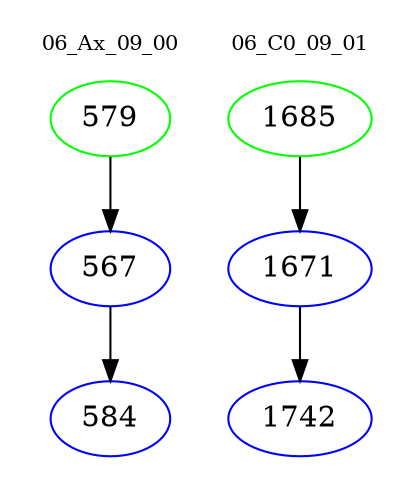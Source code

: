 digraph{
subgraph cluster_0 {
color = white
label = "06_Ax_09_00";
fontsize=10;
T0_579 [label="579", color="green"]
T0_579 -> T0_567 [color="black"]
T0_567 [label="567", color="blue"]
T0_567 -> T0_584 [color="black"]
T0_584 [label="584", color="blue"]
}
subgraph cluster_1 {
color = white
label = "06_C0_09_01";
fontsize=10;
T1_1685 [label="1685", color="green"]
T1_1685 -> T1_1671 [color="black"]
T1_1671 [label="1671", color="blue"]
T1_1671 -> T1_1742 [color="black"]
T1_1742 [label="1742", color="blue"]
}
}
